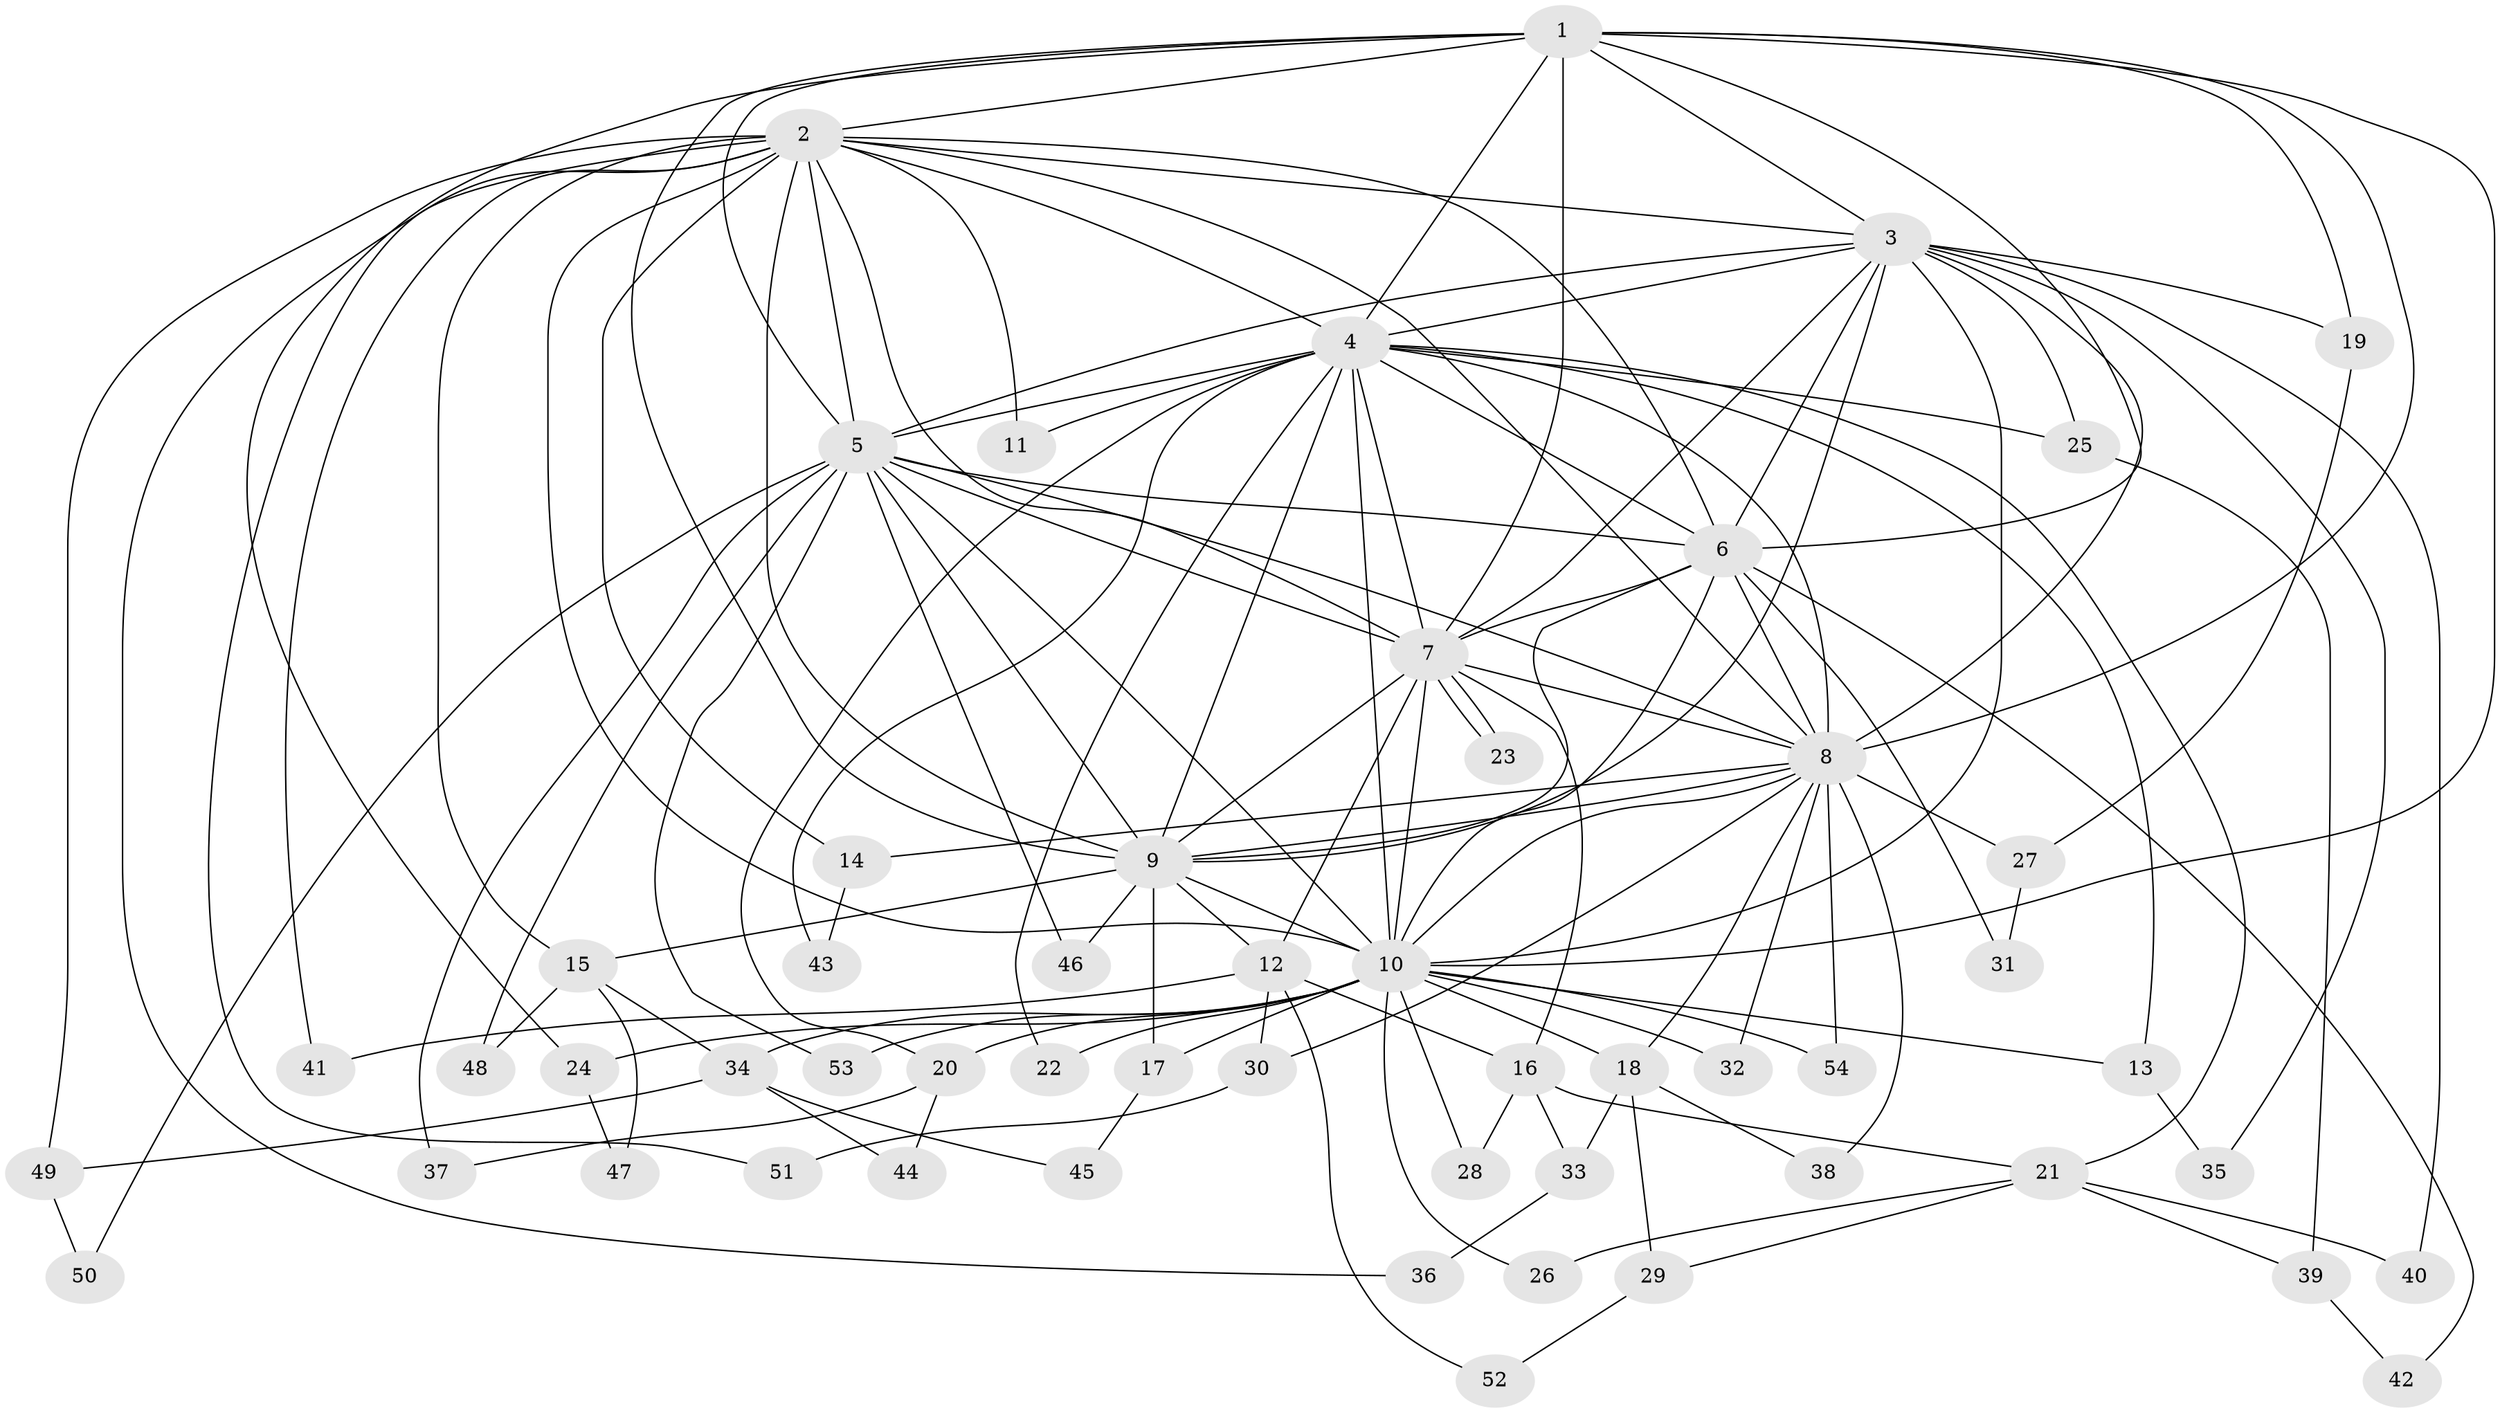// Generated by graph-tools (version 1.1) at 2025/44/03/09/25 04:44:18]
// undirected, 54 vertices, 133 edges
graph export_dot {
graph [start="1"]
  node [color=gray90,style=filled];
  1;
  2;
  3;
  4;
  5;
  6;
  7;
  8;
  9;
  10;
  11;
  12;
  13;
  14;
  15;
  16;
  17;
  18;
  19;
  20;
  21;
  22;
  23;
  24;
  25;
  26;
  27;
  28;
  29;
  30;
  31;
  32;
  33;
  34;
  35;
  36;
  37;
  38;
  39;
  40;
  41;
  42;
  43;
  44;
  45;
  46;
  47;
  48;
  49;
  50;
  51;
  52;
  53;
  54;
  1 -- 2;
  1 -- 3;
  1 -- 4;
  1 -- 5;
  1 -- 6;
  1 -- 7;
  1 -- 8;
  1 -- 9;
  1 -- 10;
  1 -- 19;
  1 -- 24;
  2 -- 3;
  2 -- 4;
  2 -- 5;
  2 -- 6;
  2 -- 7;
  2 -- 8;
  2 -- 9;
  2 -- 10;
  2 -- 11;
  2 -- 14;
  2 -- 15;
  2 -- 36;
  2 -- 41;
  2 -- 49;
  2 -- 51;
  3 -- 4;
  3 -- 5;
  3 -- 6;
  3 -- 7;
  3 -- 8;
  3 -- 9;
  3 -- 10;
  3 -- 19;
  3 -- 25;
  3 -- 35;
  3 -- 40;
  4 -- 5;
  4 -- 6;
  4 -- 7;
  4 -- 8;
  4 -- 9;
  4 -- 10;
  4 -- 11;
  4 -- 13;
  4 -- 20;
  4 -- 21;
  4 -- 22;
  4 -- 25;
  4 -- 43;
  5 -- 6;
  5 -- 7;
  5 -- 8;
  5 -- 9;
  5 -- 10;
  5 -- 37;
  5 -- 46;
  5 -- 48;
  5 -- 50;
  5 -- 53;
  6 -- 7;
  6 -- 8;
  6 -- 9;
  6 -- 10;
  6 -- 31;
  6 -- 42;
  7 -- 8;
  7 -- 9;
  7 -- 10;
  7 -- 12;
  7 -- 16;
  7 -- 23;
  7 -- 23;
  8 -- 9;
  8 -- 10;
  8 -- 14;
  8 -- 18;
  8 -- 27;
  8 -- 30;
  8 -- 32;
  8 -- 38;
  8 -- 54;
  9 -- 10;
  9 -- 12;
  9 -- 15;
  9 -- 17;
  9 -- 46;
  10 -- 13;
  10 -- 17;
  10 -- 18;
  10 -- 20;
  10 -- 22;
  10 -- 24;
  10 -- 26;
  10 -- 28;
  10 -- 32;
  10 -- 34;
  10 -- 53;
  10 -- 54;
  12 -- 16;
  12 -- 30;
  12 -- 41;
  12 -- 52;
  13 -- 35;
  14 -- 43;
  15 -- 34;
  15 -- 47;
  15 -- 48;
  16 -- 21;
  16 -- 28;
  16 -- 33;
  17 -- 45;
  18 -- 29;
  18 -- 33;
  18 -- 38;
  19 -- 27;
  20 -- 37;
  20 -- 44;
  21 -- 26;
  21 -- 29;
  21 -- 39;
  21 -- 40;
  24 -- 47;
  25 -- 39;
  27 -- 31;
  29 -- 52;
  30 -- 51;
  33 -- 36;
  34 -- 44;
  34 -- 45;
  34 -- 49;
  39 -- 42;
  49 -- 50;
}
